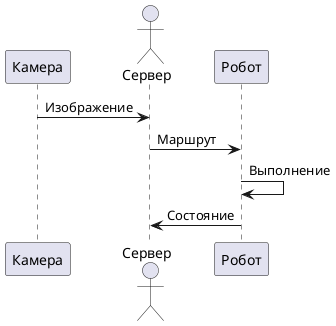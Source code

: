 @startuml order_of_cases
    participant Камера
    actor Сервер
    participant Робот

    Камера -> Сервер : Изображение
    Сервер -> Робот : Маршрут
    Робот -> Робот : Выполнение
    Робот -> Сервер : Состояние
@enduml